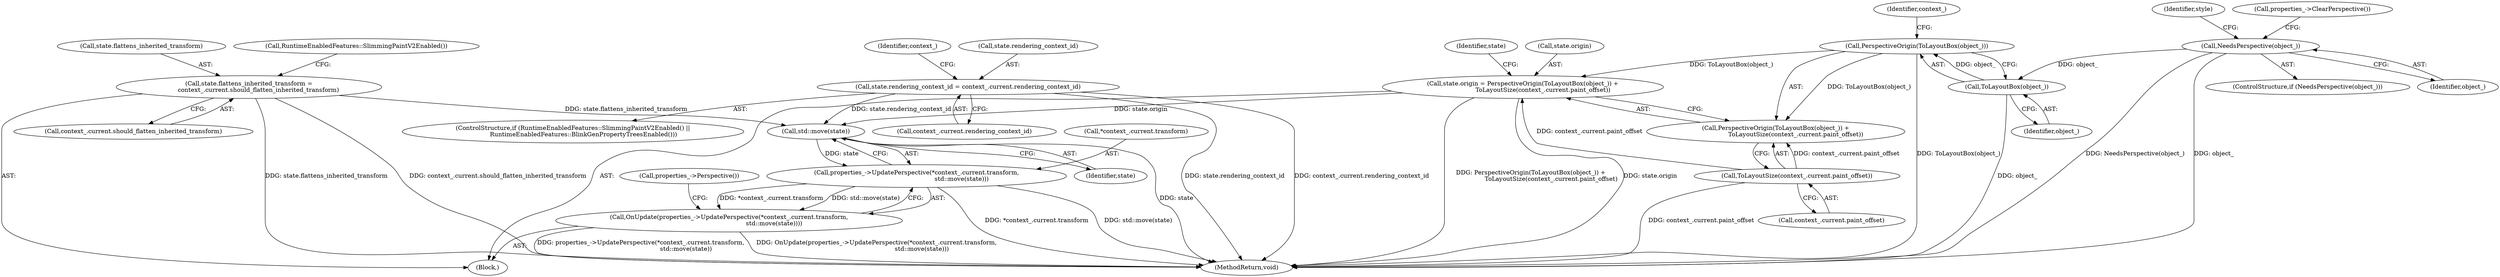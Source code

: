 digraph "0_Chrome_f911e11e7f6b5c0d6f5ee694a9871de6619889f7_12@API" {
"1000162" [label="(Call,std::move(state))"];
"1000132" [label="(Call,state.flattens_inherited_transform =\n          context_.current.should_flatten_inherited_transform)"];
"1000118" [label="(Call,state.origin = PerspectiveOrigin(ToLayoutBox(object_)) +\n                     ToLayoutSize(context_.current.paint_offset))"];
"1000123" [label="(Call,PerspectiveOrigin(ToLayoutBox(object_)))"];
"1000124" [label="(Call,ToLayoutBox(object_))"];
"1000108" [label="(Call,NeedsPerspective(object_))"];
"1000126" [label="(Call,ToLayoutSize(context_.current.paint_offset))"];
"1000145" [label="(Call,state.rendering_context_id = context_.current.rendering_context_id)"];
"1000155" [label="(Call,properties_->UpdatePerspective(*context_.current.transform,\n                                               std::move(state)))"];
"1000154" [label="(Call,OnUpdate(properties_->UpdatePerspective(*context_.current.transform,\n                                               std::move(state))))"];
"1000133" [label="(Call,state.flattens_inherited_transform)"];
"1000143" [label="(Call,RuntimeEnabledFeatures::SlimmingPaintV2Enabled())"];
"1000124" [label="(Call,ToLayoutBox(object_))"];
"1000156" [label="(Call,*context_.current.transform)"];
"1000141" [label="(ControlStructure,if (RuntimeEnabledFeatures::SlimmingPaintV2Enabled() ||\n           RuntimeEnabledFeatures::BlinkGenPropertyTreesEnabled()))"];
"1000134" [label="(Identifier,state)"];
"1000118" [label="(Call,state.origin = PerspectiveOrigin(ToLayoutBox(object_)) +\n                     ToLayoutSize(context_.current.paint_offset))"];
"1000123" [label="(Call,PerspectiveOrigin(ToLayoutBox(object_)))"];
"1000155" [label="(Call,properties_->UpdatePerspective(*context_.current.transform,\n                                               std::move(state)))"];
"1000125" [label="(Identifier,object_)"];
"1000119" [label="(Call,state.origin)"];
"1000159" [label="(Identifier,context_)"];
"1000110" [label="(Block,)"];
"1000162" [label="(Call,std::move(state))"];
"1000145" [label="(Call,state.rendering_context_id = context_.current.rendering_context_id)"];
"1000129" [label="(Identifier,context_)"];
"1000108" [label="(Call,NeedsPerspective(object_))"];
"1000127" [label="(Call,context_.current.paint_offset)"];
"1000126" [label="(Call,ToLayoutSize(context_.current.paint_offset))"];
"1000107" [label="(ControlStructure,if (NeedsPerspective(object_)))"];
"1000146" [label="(Call,state.rendering_context_id)"];
"1000163" [label="(Identifier,state)"];
"1000113" [label="(Identifier,style)"];
"1000149" [label="(Call,context_.current.rendering_context_id)"];
"1000109" [label="(Identifier,object_)"];
"1000132" [label="(Call,state.flattens_inherited_transform =\n          context_.current.should_flatten_inherited_transform)"];
"1000154" [label="(Call,OnUpdate(properties_->UpdatePerspective(*context_.current.transform,\n                                               std::move(state))))"];
"1000122" [label="(Call,PerspectiveOrigin(ToLayoutBox(object_)) +\n                     ToLayoutSize(context_.current.paint_offset))"];
"1000167" [label="(Call,properties_->ClearPerspective())"];
"1000185" [label="(MethodReturn,void)"];
"1000169" [label="(Call,properties_->Perspective())"];
"1000136" [label="(Call,context_.current.should_flatten_inherited_transform)"];
"1000162" -> "1000155"  [label="AST: "];
"1000162" -> "1000163"  [label="CFG: "];
"1000163" -> "1000162"  [label="AST: "];
"1000155" -> "1000162"  [label="CFG: "];
"1000162" -> "1000185"  [label="DDG: state"];
"1000162" -> "1000155"  [label="DDG: state"];
"1000132" -> "1000162"  [label="DDG: state.flattens_inherited_transform"];
"1000118" -> "1000162"  [label="DDG: state.origin"];
"1000145" -> "1000162"  [label="DDG: state.rendering_context_id"];
"1000132" -> "1000110"  [label="AST: "];
"1000132" -> "1000136"  [label="CFG: "];
"1000133" -> "1000132"  [label="AST: "];
"1000136" -> "1000132"  [label="AST: "];
"1000143" -> "1000132"  [label="CFG: "];
"1000132" -> "1000185"  [label="DDG: state.flattens_inherited_transform"];
"1000132" -> "1000185"  [label="DDG: context_.current.should_flatten_inherited_transform"];
"1000118" -> "1000110"  [label="AST: "];
"1000118" -> "1000122"  [label="CFG: "];
"1000119" -> "1000118"  [label="AST: "];
"1000122" -> "1000118"  [label="AST: "];
"1000134" -> "1000118"  [label="CFG: "];
"1000118" -> "1000185"  [label="DDG: state.origin"];
"1000118" -> "1000185"  [label="DDG: PerspectiveOrigin(ToLayoutBox(object_)) +\n                     ToLayoutSize(context_.current.paint_offset)"];
"1000123" -> "1000118"  [label="DDG: ToLayoutBox(object_)"];
"1000126" -> "1000118"  [label="DDG: context_.current.paint_offset"];
"1000123" -> "1000122"  [label="AST: "];
"1000123" -> "1000124"  [label="CFG: "];
"1000124" -> "1000123"  [label="AST: "];
"1000129" -> "1000123"  [label="CFG: "];
"1000123" -> "1000185"  [label="DDG: ToLayoutBox(object_)"];
"1000123" -> "1000122"  [label="DDG: ToLayoutBox(object_)"];
"1000124" -> "1000123"  [label="DDG: object_"];
"1000124" -> "1000125"  [label="CFG: "];
"1000125" -> "1000124"  [label="AST: "];
"1000124" -> "1000185"  [label="DDG: object_"];
"1000108" -> "1000124"  [label="DDG: object_"];
"1000108" -> "1000107"  [label="AST: "];
"1000108" -> "1000109"  [label="CFG: "];
"1000109" -> "1000108"  [label="AST: "];
"1000113" -> "1000108"  [label="CFG: "];
"1000167" -> "1000108"  [label="CFG: "];
"1000108" -> "1000185"  [label="DDG: NeedsPerspective(object_)"];
"1000108" -> "1000185"  [label="DDG: object_"];
"1000126" -> "1000122"  [label="AST: "];
"1000126" -> "1000127"  [label="CFG: "];
"1000127" -> "1000126"  [label="AST: "];
"1000122" -> "1000126"  [label="CFG: "];
"1000126" -> "1000185"  [label="DDG: context_.current.paint_offset"];
"1000126" -> "1000122"  [label="DDG: context_.current.paint_offset"];
"1000145" -> "1000141"  [label="AST: "];
"1000145" -> "1000149"  [label="CFG: "];
"1000146" -> "1000145"  [label="AST: "];
"1000149" -> "1000145"  [label="AST: "];
"1000159" -> "1000145"  [label="CFG: "];
"1000145" -> "1000185"  [label="DDG: context_.current.rendering_context_id"];
"1000145" -> "1000185"  [label="DDG: state.rendering_context_id"];
"1000155" -> "1000154"  [label="AST: "];
"1000156" -> "1000155"  [label="AST: "];
"1000154" -> "1000155"  [label="CFG: "];
"1000155" -> "1000185"  [label="DDG: *context_.current.transform"];
"1000155" -> "1000185"  [label="DDG: std::move(state)"];
"1000155" -> "1000154"  [label="DDG: *context_.current.transform"];
"1000155" -> "1000154"  [label="DDG: std::move(state)"];
"1000154" -> "1000110"  [label="AST: "];
"1000169" -> "1000154"  [label="CFG: "];
"1000154" -> "1000185"  [label="DDG: OnUpdate(properties_->UpdatePerspective(*context_.current.transform,\n                                               std::move(state)))"];
"1000154" -> "1000185"  [label="DDG: properties_->UpdatePerspective(*context_.current.transform,\n                                               std::move(state))"];
}

